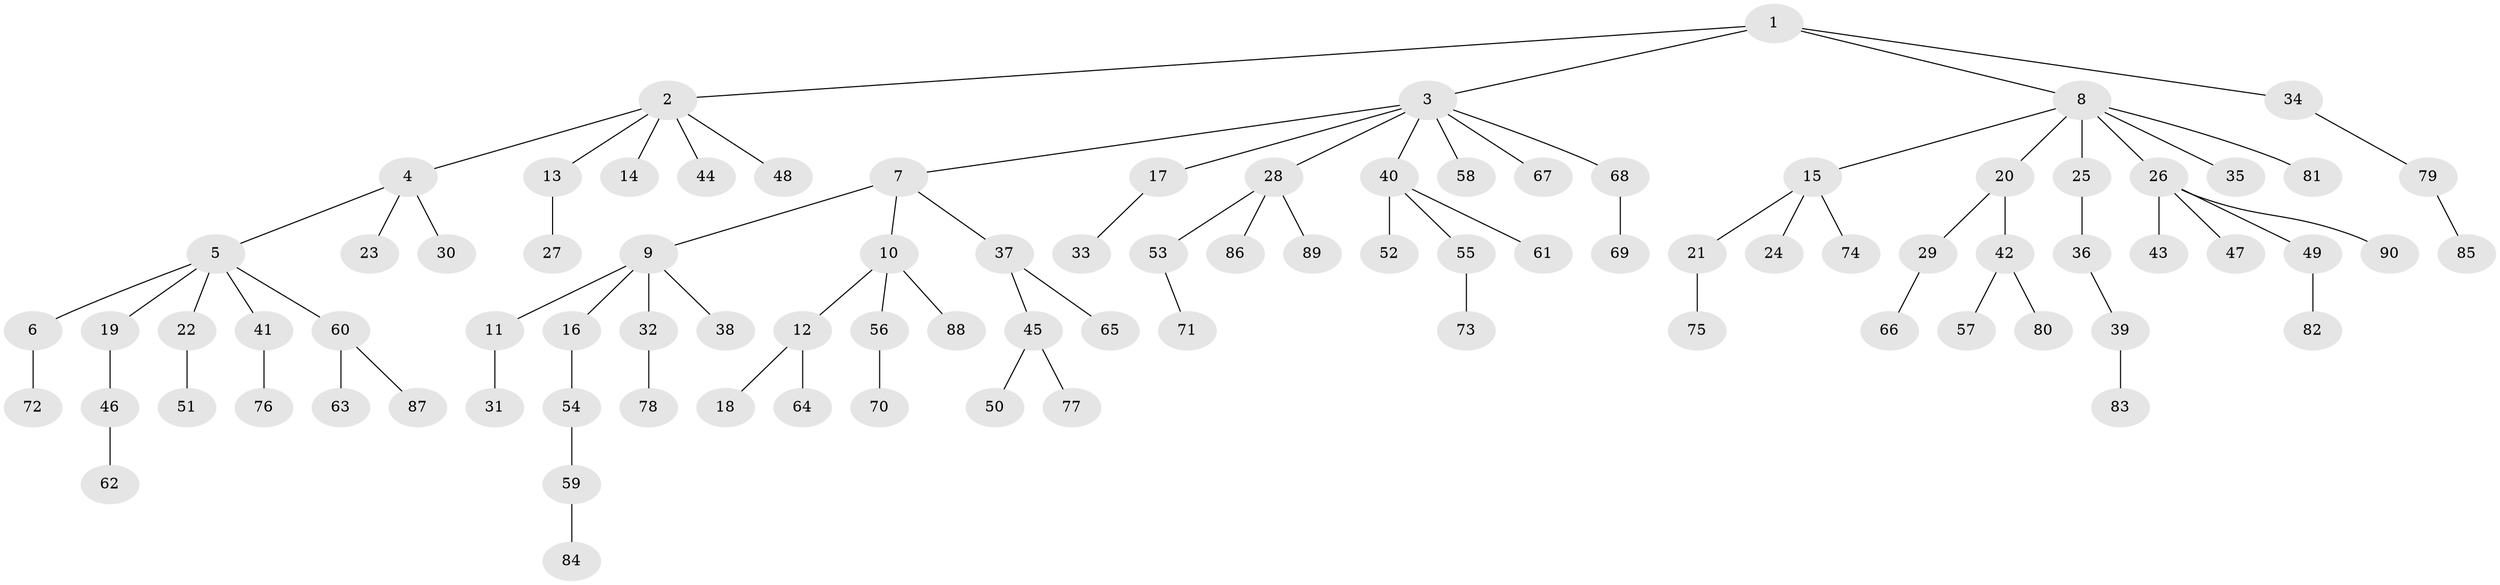 // Generated by graph-tools (version 1.1) at 2025/15/03/09/25 04:15:41]
// undirected, 90 vertices, 89 edges
graph export_dot {
graph [start="1"]
  node [color=gray90,style=filled];
  1;
  2;
  3;
  4;
  5;
  6;
  7;
  8;
  9;
  10;
  11;
  12;
  13;
  14;
  15;
  16;
  17;
  18;
  19;
  20;
  21;
  22;
  23;
  24;
  25;
  26;
  27;
  28;
  29;
  30;
  31;
  32;
  33;
  34;
  35;
  36;
  37;
  38;
  39;
  40;
  41;
  42;
  43;
  44;
  45;
  46;
  47;
  48;
  49;
  50;
  51;
  52;
  53;
  54;
  55;
  56;
  57;
  58;
  59;
  60;
  61;
  62;
  63;
  64;
  65;
  66;
  67;
  68;
  69;
  70;
  71;
  72;
  73;
  74;
  75;
  76;
  77;
  78;
  79;
  80;
  81;
  82;
  83;
  84;
  85;
  86;
  87;
  88;
  89;
  90;
  1 -- 2;
  1 -- 3;
  1 -- 8;
  1 -- 34;
  2 -- 4;
  2 -- 13;
  2 -- 14;
  2 -- 44;
  2 -- 48;
  3 -- 7;
  3 -- 17;
  3 -- 28;
  3 -- 40;
  3 -- 58;
  3 -- 67;
  3 -- 68;
  4 -- 5;
  4 -- 23;
  4 -- 30;
  5 -- 6;
  5 -- 19;
  5 -- 22;
  5 -- 41;
  5 -- 60;
  6 -- 72;
  7 -- 9;
  7 -- 10;
  7 -- 37;
  8 -- 15;
  8 -- 20;
  8 -- 25;
  8 -- 26;
  8 -- 35;
  8 -- 81;
  9 -- 11;
  9 -- 16;
  9 -- 32;
  9 -- 38;
  10 -- 12;
  10 -- 56;
  10 -- 88;
  11 -- 31;
  12 -- 18;
  12 -- 64;
  13 -- 27;
  15 -- 21;
  15 -- 24;
  15 -- 74;
  16 -- 54;
  17 -- 33;
  19 -- 46;
  20 -- 29;
  20 -- 42;
  21 -- 75;
  22 -- 51;
  25 -- 36;
  26 -- 43;
  26 -- 47;
  26 -- 49;
  26 -- 90;
  28 -- 53;
  28 -- 86;
  28 -- 89;
  29 -- 66;
  32 -- 78;
  34 -- 79;
  36 -- 39;
  37 -- 45;
  37 -- 65;
  39 -- 83;
  40 -- 52;
  40 -- 55;
  40 -- 61;
  41 -- 76;
  42 -- 57;
  42 -- 80;
  45 -- 50;
  45 -- 77;
  46 -- 62;
  49 -- 82;
  53 -- 71;
  54 -- 59;
  55 -- 73;
  56 -- 70;
  59 -- 84;
  60 -- 63;
  60 -- 87;
  68 -- 69;
  79 -- 85;
}
